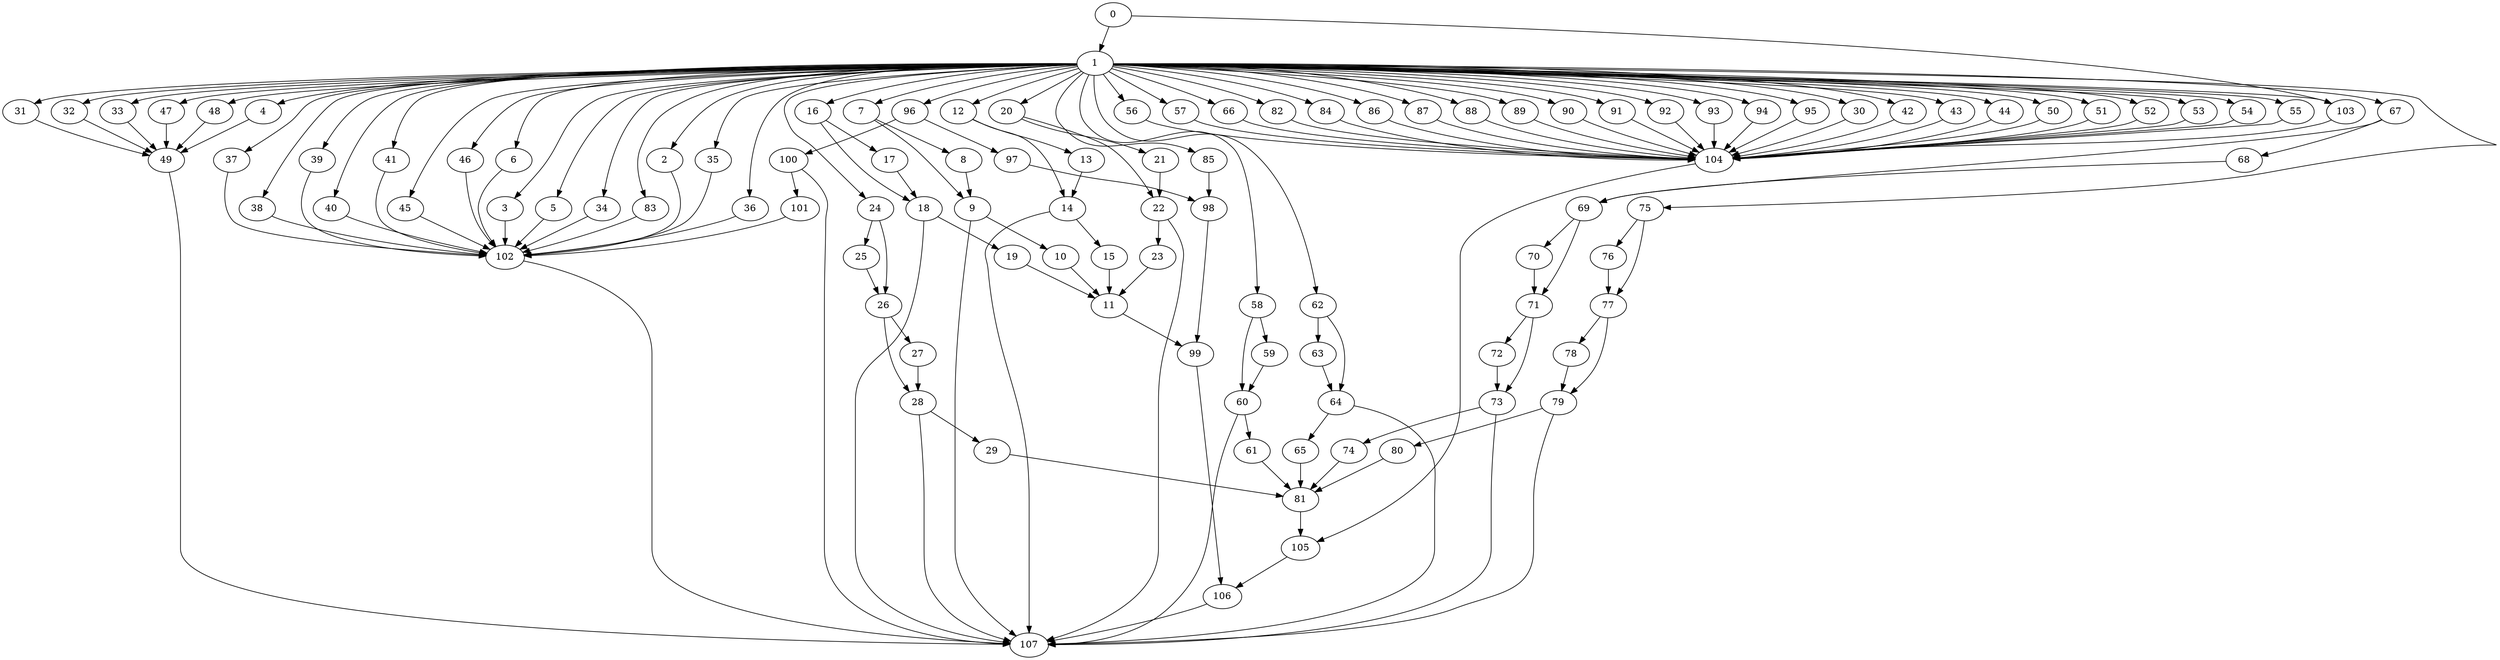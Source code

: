 digraph {
	0
	1
	2
	3
	4
	5
	6
	7
	8
	9
	10
	11
	12
	13
	14
	15
	16
	17
	18
	19
	20
	21
	22
	23
	24
	25
	26
	27
	28
	29
	30
	31
	32
	33
	34
	35
	36
	37
	38
	39
	40
	41
	42
	43
	44
	45
	46
	47
	48
	49
	50
	51
	52
	53
	54
	55
	56
	57
	58
	59
	60
	61
	62
	63
	64
	65
	66
	67
	68
	69
	70
	71
	72
	73
	74
	75
	76
	77
	78
	79
	80
	81
	82
	83
	84
	85
	86
	87
	88
	89
	90
	91
	92
	93
	94
	95
	96
	97
	98
	99
	100
	101
	102
	103
	104
	105
	106
	107
	1 -> 31
	1 -> 37
	0 -> 1
	1 -> 32
	1 -> 56
	69 -> 70
	67 -> 68
	16 -> 18
	17 -> 18
	1 -> 48
	1 -> 55
	1 -> 92
	1 -> 36
	54 -> 104
	56 -> 104
	88 -> 104
	95 -> 104
	43 -> 104
	44 -> 104
	51 -> 104
	52 -> 104
	103 -> 104
	50 -> 104
	53 -> 104
	89 -> 104
	94 -> 104
	90 -> 104
	91 -> 104
	92 -> 104
	55 -> 104
	57 -> 104
	82 -> 104
	87 -> 104
	86 -> 104
	93 -> 104
	30 -> 104
	42 -> 104
	66 -> 104
	84 -> 104
	81 -> 105
	104 -> 105
	1 -> 35
	71 -> 72
	1 -> 86
	1 -> 93
	1 -> 6
	9 -> 10
	71 -> 73
	72 -> 73
	75 -> 77
	76 -> 77
	105 -> 106
	99 -> 106
	1 -> 5
	1 -> 42
	58 -> 59
	58 -> 60
	59 -> 60
	1 -> 67
	1 -> 75
	1 -> 83
	1 -> 84
	0 -> 103
	1 -> 103
	1 -> 16
	1 -> 40
	7 -> 8
	1 -> 44
	1 -> 51
	1 -> 45
	1 -> 57
	1 -> 89
	39 -> 102
	35 -> 102
	36 -> 102
	40 -> 102
	83 -> 102
	101 -> 102
	5 -> 102
	34 -> 102
	2 -> 102
	6 -> 102
	37 -> 102
	38 -> 102
	41 -> 102
	45 -> 102
	46 -> 102
	3 -> 102
	1 -> 24
	1 -> 39
	1 -> 43
	29 -> 81
	61 -> 81
	65 -> 81
	74 -> 81
	80 -> 81
	1 -> 4
	1 -> 58
	75 -> 76
	1 -> 20
	4 -> 49
	31 -> 49
	32 -> 49
	33 -> 49
	47 -> 49
	48 -> 49
	77 -> 78
	79 -> 80
	1 -> 87
	64 -> 65
	96 -> 100
	10 -> 11
	15 -> 11
	19 -> 11
	23 -> 11
	1 -> 53
	1 -> 34
	1 -> 41
	69 -> 71
	70 -> 71
	106 -> 107
	18 -> 107
	60 -> 107
	64 -> 107
	73 -> 107
	100 -> 107
	102 -> 107
	9 -> 107
	14 -> 107
	22 -> 107
	28 -> 107
	49 -> 107
	79 -> 107
	18 -> 19
	1 -> 88
	22 -> 23
	26 -> 27
	1 -> 82
	1 -> 94
	1 -> 96
	60 -> 61
	62 -> 64
	63 -> 64
	73 -> 74
	1 -> 91
	12 -> 13
	1 -> 52
	20 -> 21
	21 -> 22
	20 -> 22
	24 -> 26
	25 -> 26
	1 -> 66
	11 -> 99
	98 -> 99
	14 -> 15
	1 -> 62
	67 -> 69
	68 -> 69
	96 -> 97
	16 -> 17
	1 -> 33
	1 -> 50
	78 -> 79
	77 -> 79
	1 -> 90
	100 -> 101
	1 -> 3
	1 -> 47
	1 -> 54
	85 -> 98
	97 -> 98
	1 -> 12
	24 -> 25
	28 -> 29
	1 -> 85
	1 -> 7
	7 -> 9
	8 -> 9
	26 -> 28
	27 -> 28
	1 -> 46
	1 -> 30
	1 -> 38
	1 -> 95
	1 -> 2
	12 -> 14
	13 -> 14
	62 -> 63
}
